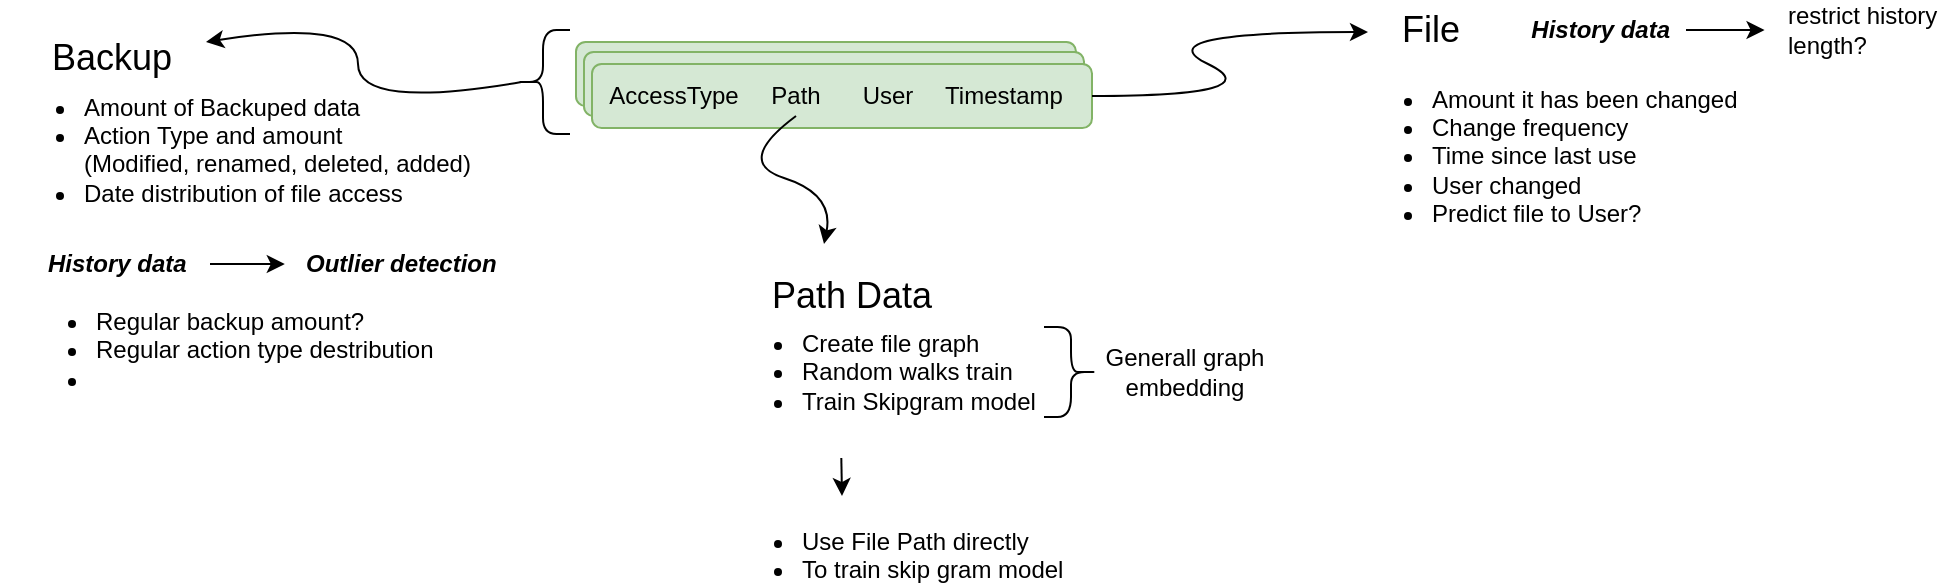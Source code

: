 <mxfile version="14.5.1" type="device"><diagram id="h3Dl2fL6xEYtT9N4G-Xn" name="Page-1"><mxGraphModel dx="1469" dy="617" grid="0" gridSize="10" guides="1" tooltips="1" connect="1" arrows="1" fold="1" page="0" pageScale="1" pageWidth="827" pageHeight="1169" math="0" shadow="0"><root><mxCell id="0"/><mxCell id="1" parent="0"/><mxCell id="ChUsRHq5xtAVBPdpQ9xU-7" value="" style="group" vertex="1" connectable="0" parent="1"><mxGeometry x="97" y="183" width="250" height="32" as="geometry"/></mxCell><mxCell id="ChUsRHq5xtAVBPdpQ9xU-30" value="" style="group" vertex="1" connectable="0" parent="ChUsRHq5xtAVBPdpQ9xU-7"><mxGeometry x="-7" y="-9" width="250" height="32" as="geometry"/></mxCell><mxCell id="ChUsRHq5xtAVBPdpQ9xU-31" value="" style="rounded=1;whiteSpace=wrap;html=1;fillColor=#d5e8d4;strokeColor=#82b366;" vertex="1" parent="ChUsRHq5xtAVBPdpQ9xU-30"><mxGeometry x="-1" y="-2" width="250" height="32" as="geometry"/></mxCell><mxCell id="ChUsRHq5xtAVBPdpQ9xU-16" value="" style="group" vertex="1" connectable="0" parent="ChUsRHq5xtAVBPdpQ9xU-7"><mxGeometry x="-4" y="-6" width="250" height="32" as="geometry"/></mxCell><mxCell id="ChUsRHq5xtAVBPdpQ9xU-17" value="" style="rounded=1;whiteSpace=wrap;html=1;fillColor=#d5e8d4;strokeColor=#82b366;" vertex="1" parent="ChUsRHq5xtAVBPdpQ9xU-16"><mxGeometry width="250" height="32" as="geometry"/></mxCell><mxCell id="ChUsRHq5xtAVBPdpQ9xU-6" value="" style="rounded=1;whiteSpace=wrap;html=1;fillColor=#d5e8d4;strokeColor=#82b366;" vertex="1" parent="ChUsRHq5xtAVBPdpQ9xU-7"><mxGeometry width="250" height="32" as="geometry"/></mxCell><mxCell id="ChUsRHq5xtAVBPdpQ9xU-1" value="AccessType" style="text;html=1;strokeColor=none;fillColor=none;align=center;verticalAlign=middle;whiteSpace=wrap;rounded=0;" vertex="1" parent="ChUsRHq5xtAVBPdpQ9xU-7"><mxGeometry x="21" y="6" width="40" height="20" as="geometry"/></mxCell><mxCell id="ChUsRHq5xtAVBPdpQ9xU-2" value="Path" style="text;html=1;strokeColor=none;fillColor=none;align=center;verticalAlign=middle;whiteSpace=wrap;rounded=0;" vertex="1" parent="ChUsRHq5xtAVBPdpQ9xU-7"><mxGeometry x="82" y="6" width="40" height="20" as="geometry"/></mxCell><mxCell id="ChUsRHq5xtAVBPdpQ9xU-4" value="User" style="text;html=1;strokeColor=none;fillColor=none;align=center;verticalAlign=middle;whiteSpace=wrap;rounded=0;" vertex="1" parent="ChUsRHq5xtAVBPdpQ9xU-7"><mxGeometry x="128" y="6" width="40" height="20" as="geometry"/></mxCell><mxCell id="ChUsRHq5xtAVBPdpQ9xU-5" value="Timestamp" style="text;html=1;strokeColor=none;fillColor=none;align=center;verticalAlign=middle;whiteSpace=wrap;rounded=0;" vertex="1" parent="ChUsRHq5xtAVBPdpQ9xU-7"><mxGeometry x="186" y="6" width="40" height="20" as="geometry"/></mxCell><mxCell id="ChUsRHq5xtAVBPdpQ9xU-33" value="&lt;font style=&quot;font-size: 18px&quot;&gt;Backup&lt;/font&gt;" style="text;html=1;strokeColor=none;fillColor=none;align=center;verticalAlign=middle;whiteSpace=wrap;rounded=0;" vertex="1" parent="1"><mxGeometry x="-163" y="170" width="40" height="20" as="geometry"/></mxCell><mxCell id="ChUsRHq5xtAVBPdpQ9xU-34" value="" style="shape=curlyBracket;whiteSpace=wrap;html=1;rounded=1;" vertex="1" parent="1"><mxGeometry x="59" y="166" width="27" height="52" as="geometry"/></mxCell><mxCell id="ChUsRHq5xtAVBPdpQ9xU-36" value="&lt;ul&gt;&lt;li&gt;Amount of Backuped data&lt;/li&gt;&lt;li&gt;Action Type and amount&lt;br&gt;(Modified, renamed, deleted, added)&lt;/li&gt;&lt;li&gt;Date distribution of file access&lt;/li&gt;&lt;/ul&gt;" style="text;strokeColor=none;fillColor=none;html=1;whiteSpace=wrap;verticalAlign=middle;overflow=hidden;" vertex="1" parent="1"><mxGeometry x="-199" y="183" width="252" height="80" as="geometry"/></mxCell><mxCell id="ChUsRHq5xtAVBPdpQ9xU-37" value="" style="curved=1;endArrow=classic;html=1;exitX=0.1;exitY=0.5;exitDx=0;exitDy=0;exitPerimeter=0;" edge="1" parent="1" source="ChUsRHq5xtAVBPdpQ9xU-34"><mxGeometry width="50" height="50" relative="1" as="geometry"><mxPoint x="140" y="210" as="sourcePoint"/><mxPoint x="-96" y="172" as="targetPoint"/><Array as="points"><mxPoint x="-20" y="206"/><mxPoint x="-20" y="160"/></Array></mxGeometry></mxCell><mxCell id="ChUsRHq5xtAVBPdpQ9xU-38" value="" style="curved=1;endArrow=classic;html=1;exitX=1;exitY=0.5;exitDx=0;exitDy=0;" edge="1" parent="1" source="ChUsRHq5xtAVBPdpQ9xU-6"><mxGeometry width="50" height="50" relative="1" as="geometry"><mxPoint x="405.7" y="355" as="sourcePoint"/><mxPoint x="485" y="167" as="targetPoint"/><Array as="points"><mxPoint x="438" y="199"/><mxPoint x="372" y="167"/></Array></mxGeometry></mxCell><mxCell id="ChUsRHq5xtAVBPdpQ9xU-39" value="&lt;font style=&quot;font-size: 18px&quot;&gt;File&lt;/font&gt;" style="text;html=1;strokeColor=none;fillColor=none;align=left;verticalAlign=middle;whiteSpace=wrap;rounded=0;" vertex="1" parent="1"><mxGeometry x="500" y="156" width="40" height="20" as="geometry"/></mxCell><mxCell id="ChUsRHq5xtAVBPdpQ9xU-40" value="&lt;ul&gt;&lt;li&gt;Amount it has been changed&lt;/li&gt;&lt;li&gt;Change frequency&lt;/li&gt;&lt;li&gt;Time since last use&lt;/li&gt;&lt;li&gt;User changed&lt;/li&gt;&lt;li&gt;Predict file to User?&lt;/li&gt;&lt;/ul&gt;" style="text;strokeColor=none;fillColor=none;html=1;whiteSpace=wrap;verticalAlign=middle;overflow=hidden;" vertex="1" parent="1"><mxGeometry x="475" y="176" width="252" height="106" as="geometry"/></mxCell><mxCell id="ChUsRHq5xtAVBPdpQ9xU-41" value="" style="curved=1;endArrow=classic;html=1;exitX=0.5;exitY=1;exitDx=0;exitDy=0;" edge="1" parent="1" source="ChUsRHq5xtAVBPdpQ9xU-2"><mxGeometry width="50" height="50" relative="1" as="geometry"><mxPoint x="193" y="328" as="sourcePoint"/><mxPoint x="213" y="273" as="targetPoint"/><Array as="points"><mxPoint x="168" y="232"/><mxPoint x="218" y="248"/></Array></mxGeometry></mxCell><mxCell id="ChUsRHq5xtAVBPdpQ9xU-44" value="&lt;font style=&quot;font-size: 18px&quot;&gt;Path Data&lt;/font&gt;" style="text;html=1;strokeColor=none;fillColor=none;align=left;verticalAlign=middle;whiteSpace=wrap;rounded=0;" vertex="1" parent="1"><mxGeometry x="185" y="289" width="117" height="20" as="geometry"/></mxCell><mxCell id="ChUsRHq5xtAVBPdpQ9xU-48" value="" style="endArrow=classic;html=1;" edge="1" parent="1"><mxGeometry width="50" height="50" relative="1" as="geometry"><mxPoint x="221.66" y="380" as="sourcePoint"/><mxPoint x="222" y="399" as="targetPoint"/></mxGeometry></mxCell><mxCell id="ChUsRHq5xtAVBPdpQ9xU-49" value="" style="group" vertex="1" connectable="0" parent="1"><mxGeometry x="160" y="297" width="271" height="80" as="geometry"/></mxCell><mxCell id="ChUsRHq5xtAVBPdpQ9xU-45" value="&lt;ul&gt;&lt;li&gt;Create file graph&lt;/li&gt;&lt;li&gt;Random walks train&amp;nbsp;&lt;/li&gt;&lt;li&gt;Train Skipgram model&lt;/li&gt;&lt;/ul&gt;" style="text;strokeColor=none;fillColor=none;html=1;whiteSpace=wrap;verticalAlign=middle;overflow=hidden;" vertex="1" parent="ChUsRHq5xtAVBPdpQ9xU-49"><mxGeometry width="252" height="80" as="geometry"/></mxCell><mxCell id="ChUsRHq5xtAVBPdpQ9xU-46" value="" style="shape=curlyBracket;whiteSpace=wrap;html=1;rounded=1;direction=west;" vertex="1" parent="ChUsRHq5xtAVBPdpQ9xU-49"><mxGeometry x="163" y="17.5" width="27" height="45" as="geometry"/></mxCell><mxCell id="ChUsRHq5xtAVBPdpQ9xU-47" value="Generall graph embedding" style="text;html=1;strokeColor=none;fillColor=none;align=center;verticalAlign=middle;whiteSpace=wrap;rounded=0;" vertex="1" parent="ChUsRHq5xtAVBPdpQ9xU-49"><mxGeometry x="189" y="30" width="89" height="20" as="geometry"/></mxCell><mxCell id="ChUsRHq5xtAVBPdpQ9xU-50" value="&lt;ul&gt;&lt;li&gt;Use File Path directly&amp;nbsp;&lt;/li&gt;&lt;li&gt;To train skip gram model&lt;/li&gt;&lt;/ul&gt;" style="text;strokeColor=none;fillColor=none;html=1;whiteSpace=wrap;verticalAlign=middle;overflow=hidden;" vertex="1" parent="1"><mxGeometry x="160" y="400" width="252" height="44" as="geometry"/></mxCell><mxCell id="ChUsRHq5xtAVBPdpQ9xU-57" style="edgeStyle=orthogonalEdgeStyle;rounded=0;orthogonalLoop=1;jettySize=auto;html=1;" edge="1" parent="1" source="ChUsRHq5xtAVBPdpQ9xU-51"><mxGeometry relative="1" as="geometry"><mxPoint x="683.276" y="166" as="targetPoint"/></mxGeometry></mxCell><mxCell id="ChUsRHq5xtAVBPdpQ9xU-51" value="&lt;i&gt;&lt;b&gt;History data&amp;nbsp;&lt;/b&gt;&lt;/i&gt;" style="text;html=1;strokeColor=none;fillColor=none;align=center;verticalAlign=middle;whiteSpace=wrap;rounded=0;" vertex="1" parent="1"><mxGeometry x="562" y="156" width="82" height="20" as="geometry"/></mxCell><mxCell id="ChUsRHq5xtAVBPdpQ9xU-55" style="edgeStyle=orthogonalEdgeStyle;rounded=0;orthogonalLoop=1;jettySize=auto;html=1;exitX=1;exitY=0.5;exitDx=0;exitDy=0;" edge="1" parent="1" source="ChUsRHq5xtAVBPdpQ9xU-52"><mxGeometry relative="1" as="geometry"><mxPoint x="-56.586" y="283.31" as="targetPoint"/></mxGeometry></mxCell><mxCell id="ChUsRHq5xtAVBPdpQ9xU-52" value="&lt;i&gt;&lt;b&gt;History data&amp;nbsp;&lt;/b&gt;&lt;/i&gt;" style="text;html=1;strokeColor=none;fillColor=none;align=left;verticalAlign=middle;whiteSpace=wrap;rounded=0;" vertex="1" parent="1"><mxGeometry x="-177" y="273" width="83" height="20" as="geometry"/></mxCell><mxCell id="ChUsRHq5xtAVBPdpQ9xU-53" value="&lt;ul&gt;&lt;li&gt;Regular backup amount?&lt;/li&gt;&lt;li&gt;Regular action type destribution&lt;/li&gt;&lt;li&gt;&lt;br&gt;&lt;/li&gt;&lt;/ul&gt;" style="text;strokeColor=none;fillColor=none;html=1;whiteSpace=wrap;verticalAlign=middle;overflow=hidden;" vertex="1" parent="1"><mxGeometry x="-193" y="286" width="252" height="80" as="geometry"/></mxCell><mxCell id="ChUsRHq5xtAVBPdpQ9xU-56" value="&lt;i&gt;&lt;b&gt;Outlier detection&lt;/b&gt;&lt;/i&gt;" style="text;html=1;strokeColor=none;fillColor=none;align=left;verticalAlign=middle;whiteSpace=wrap;rounded=0;" vertex="1" parent="1"><mxGeometry x="-48" y="273" width="105" height="20" as="geometry"/></mxCell><mxCell id="ChUsRHq5xtAVBPdpQ9xU-58" value="restrict history length?" style="text;html=1;strokeColor=none;fillColor=none;align=left;verticalAlign=middle;whiteSpace=wrap;rounded=0;" vertex="1" parent="1"><mxGeometry x="693" y="156" width="82" height="20" as="geometry"/></mxCell></root></mxGraphModel></diagram></mxfile>